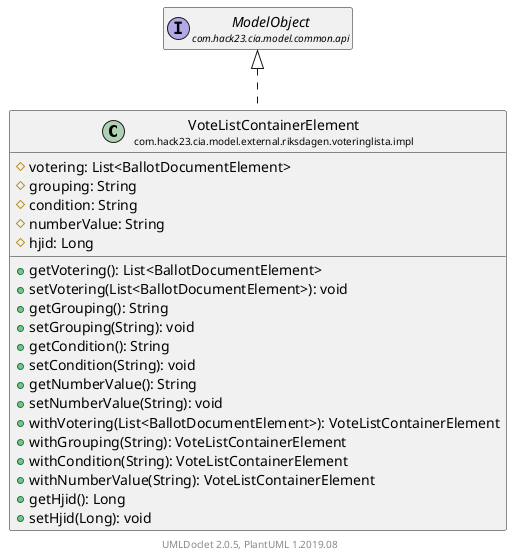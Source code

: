 @startuml
    set namespaceSeparator none
    hide empty fields
    hide empty methods

    class "<size:14>VoteListContainerElement\n<size:10>com.hack23.cia.model.external.riksdagen.voteringlista.impl" as com.hack23.cia.model.external.riksdagen.voteringlista.impl.VoteListContainerElement [[VoteListContainerElement.html]] {
        #votering: List<BallotDocumentElement>
        #grouping: String
        #condition: String
        #numberValue: String
        #hjid: Long
        +getVotering(): List<BallotDocumentElement>
        +setVotering(List<BallotDocumentElement>): void
        +getGrouping(): String
        +setGrouping(String): void
        +getCondition(): String
        +setCondition(String): void
        +getNumberValue(): String
        +setNumberValue(String): void
        +withVotering(List<BallotDocumentElement>): VoteListContainerElement
        +withGrouping(String): VoteListContainerElement
        +withCondition(String): VoteListContainerElement
        +withNumberValue(String): VoteListContainerElement
        +getHjid(): Long
        +setHjid(Long): void
    }

    interface "<size:14>ModelObject\n<size:10>com.hack23.cia.model.common.api" as com.hack23.cia.model.common.api.ModelObject

    com.hack23.cia.model.common.api.ModelObject <|.. com.hack23.cia.model.external.riksdagen.voteringlista.impl.VoteListContainerElement

    center footer UMLDoclet 2.0.5, PlantUML 1.2019.08
@enduml
